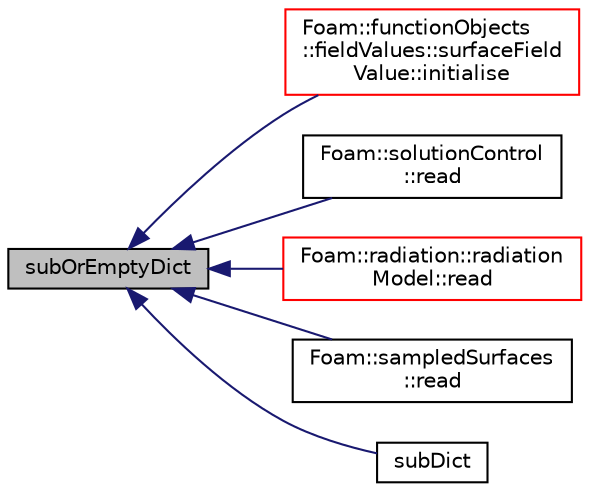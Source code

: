 digraph "subOrEmptyDict"
{
  bgcolor="transparent";
  edge [fontname="Helvetica",fontsize="10",labelfontname="Helvetica",labelfontsize="10"];
  node [fontname="Helvetica",fontsize="10",shape=record];
  rankdir="LR";
  Node25825 [label="subOrEmptyDict",height=0.2,width=0.4,color="black", fillcolor="grey75", style="filled", fontcolor="black"];
  Node25825 -> Node25826 [dir="back",color="midnightblue",fontsize="10",style="solid",fontname="Helvetica"];
  Node25826 [label="Foam::functionObjects\l::fieldValues::surfaceField\lValue::initialise",height=0.2,width=0.4,color="red",URL="$a24185.html#a64b2d7a28364c2ec1f1123d4633d20d5",tooltip="Initialise, e.g. face addressing. "];
  Node25825 -> Node25828 [dir="back",color="midnightblue",fontsize="10",style="solid",fontname="Helvetica"];
  Node25828 [label="Foam::solutionControl\l::read",height=0.2,width=0.4,color="black",URL="$a22729.html#a5000fb6b71961a972685d699d4634d34",tooltip="Read controls from fvSolution dictionary. "];
  Node25825 -> Node25829 [dir="back",color="midnightblue",fontsize="10",style="solid",fontname="Helvetica"];
  Node25829 [label="Foam::radiation::radiation\lModel::read",height=0.2,width=0.4,color="red",URL="$a31377.html#a662f37411f405f8a8c278141c5eb6b85",tooltip="Read radiationProperties dictionary. "];
  Node25825 -> Node25835 [dir="back",color="midnightblue",fontsize="10",style="solid",fontname="Helvetica"];
  Node25835 [label="Foam::sampledSurfaces\l::read",height=0.2,width=0.4,color="black",URL="$a30661.html#afac0600fef97b05534a595ce00b272ed",tooltip="Read the sampledSurfaces dictionary. "];
  Node25825 -> Node25836 [dir="back",color="midnightblue",fontsize="10",style="solid",fontname="Helvetica"];
  Node25836 [label="subDict",height=0.2,width=0.4,color="black",URL="$a27129.html#a1156156154972fa8f908fddd593b4c25",tooltip="Find and return a sub-dictionary for manipulation. "];
}
